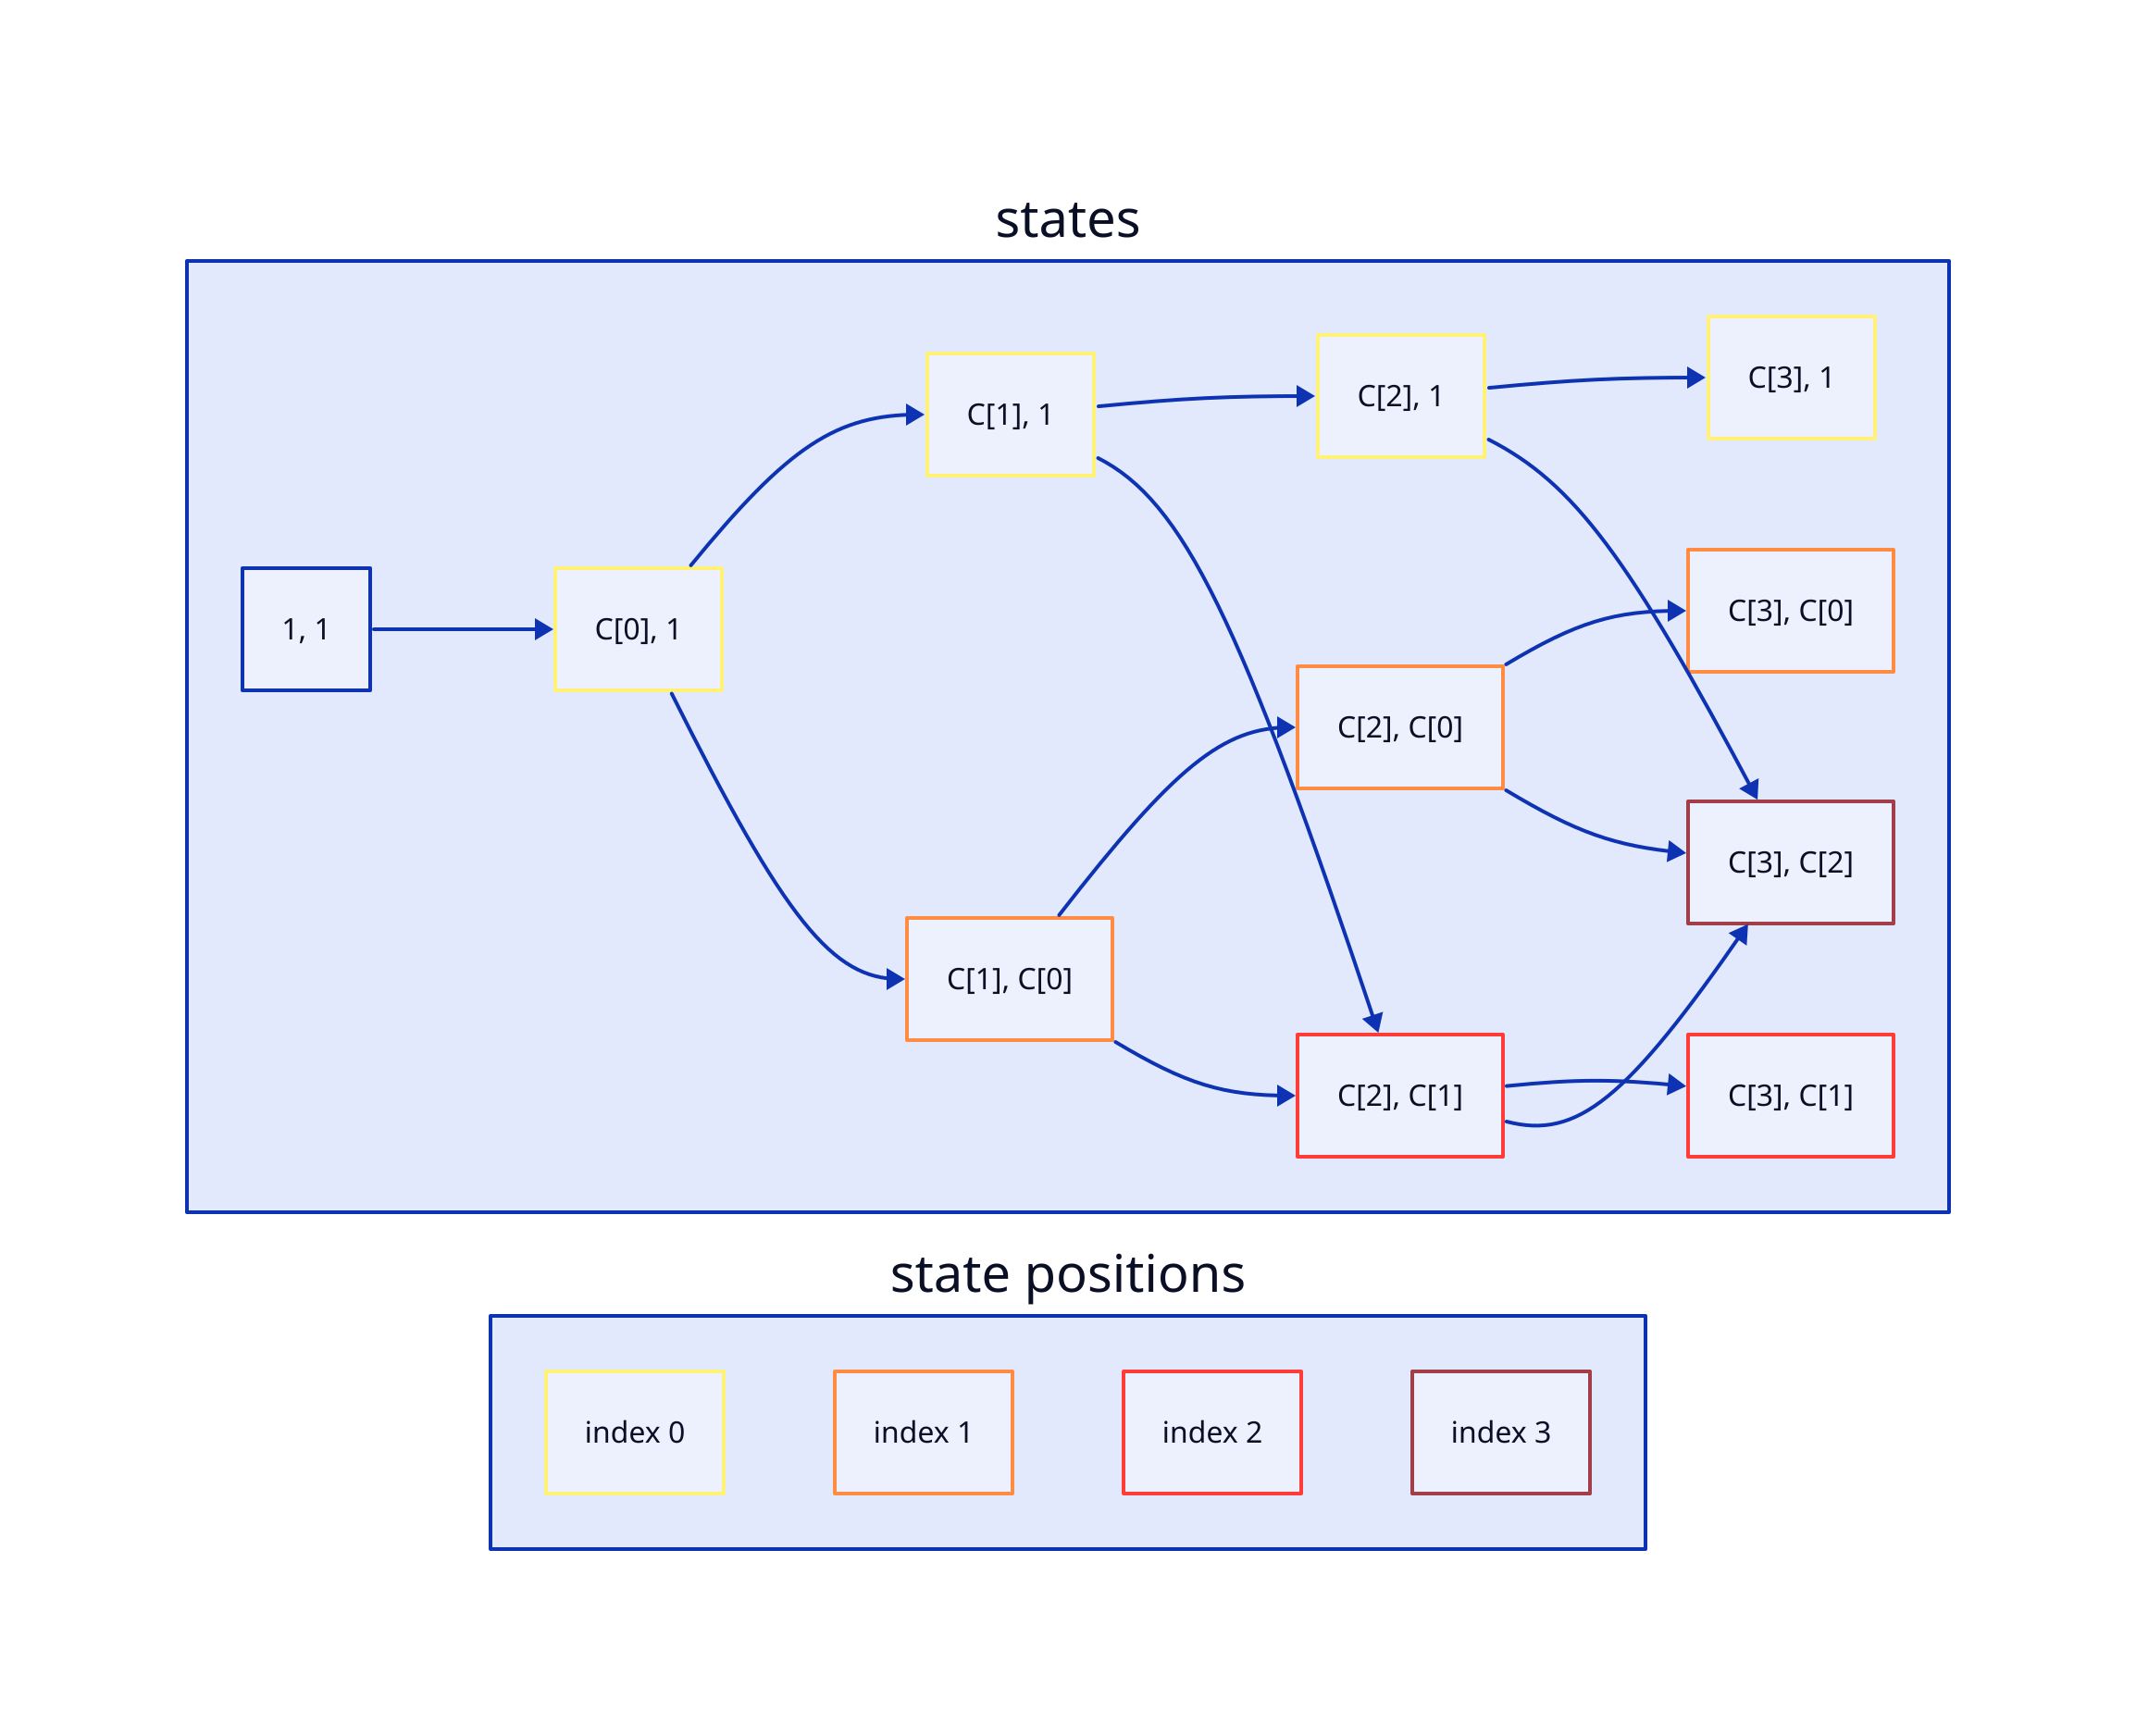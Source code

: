 direction: right

states: {
  s: "1, 1"

  s0: "C[0], 1"
  s0.style.stroke: "#FFF275"

  s10: "C[1], 1"
  s10.style.stroke: "#FFF275"
  s11: "C[1], C[0]"
  s11.style.stroke: "#FF8C42"

  s20: "C[2], 1"
  s20.style.stroke: "#FFF275"
  s21: "C[2], C[0]"
  s21.style.stroke: "#FF8C42"
  s22: "C[2], C[1]"
  s22.style.stroke: "#FF3C38"

  s30: "C[3], 1"
  s30.style.stroke: "#FFF275"
  s31: "C[3], C[0]"
  s31.style.stroke: "#FF8C42"
  s32: "C[3], C[1]"
  s32.style.stroke: "#FF3C38"
  s33: "C[3], C[2]"
  s33.style.stroke: "#A23E48"

  s -> s0

  s0 -> s10
  s0 -> s11

  s10 -> s20
  s10 -> s22
  s11 -> s21
  s11 -> s22

  s20 -> s30
  s21 -> s31
  s22 -> s32
  s20 -> s33
  s21 -> s33
  s22 -> s33
}

state positions: {
  near: bottom-center
  index 0.style.stroke: "#FFF275"
  index 1.style.stroke: "#FF8C42"
  index 2.style.stroke: "#FF3C38"
  index 3.style.stroke: "#A23E48"
}
